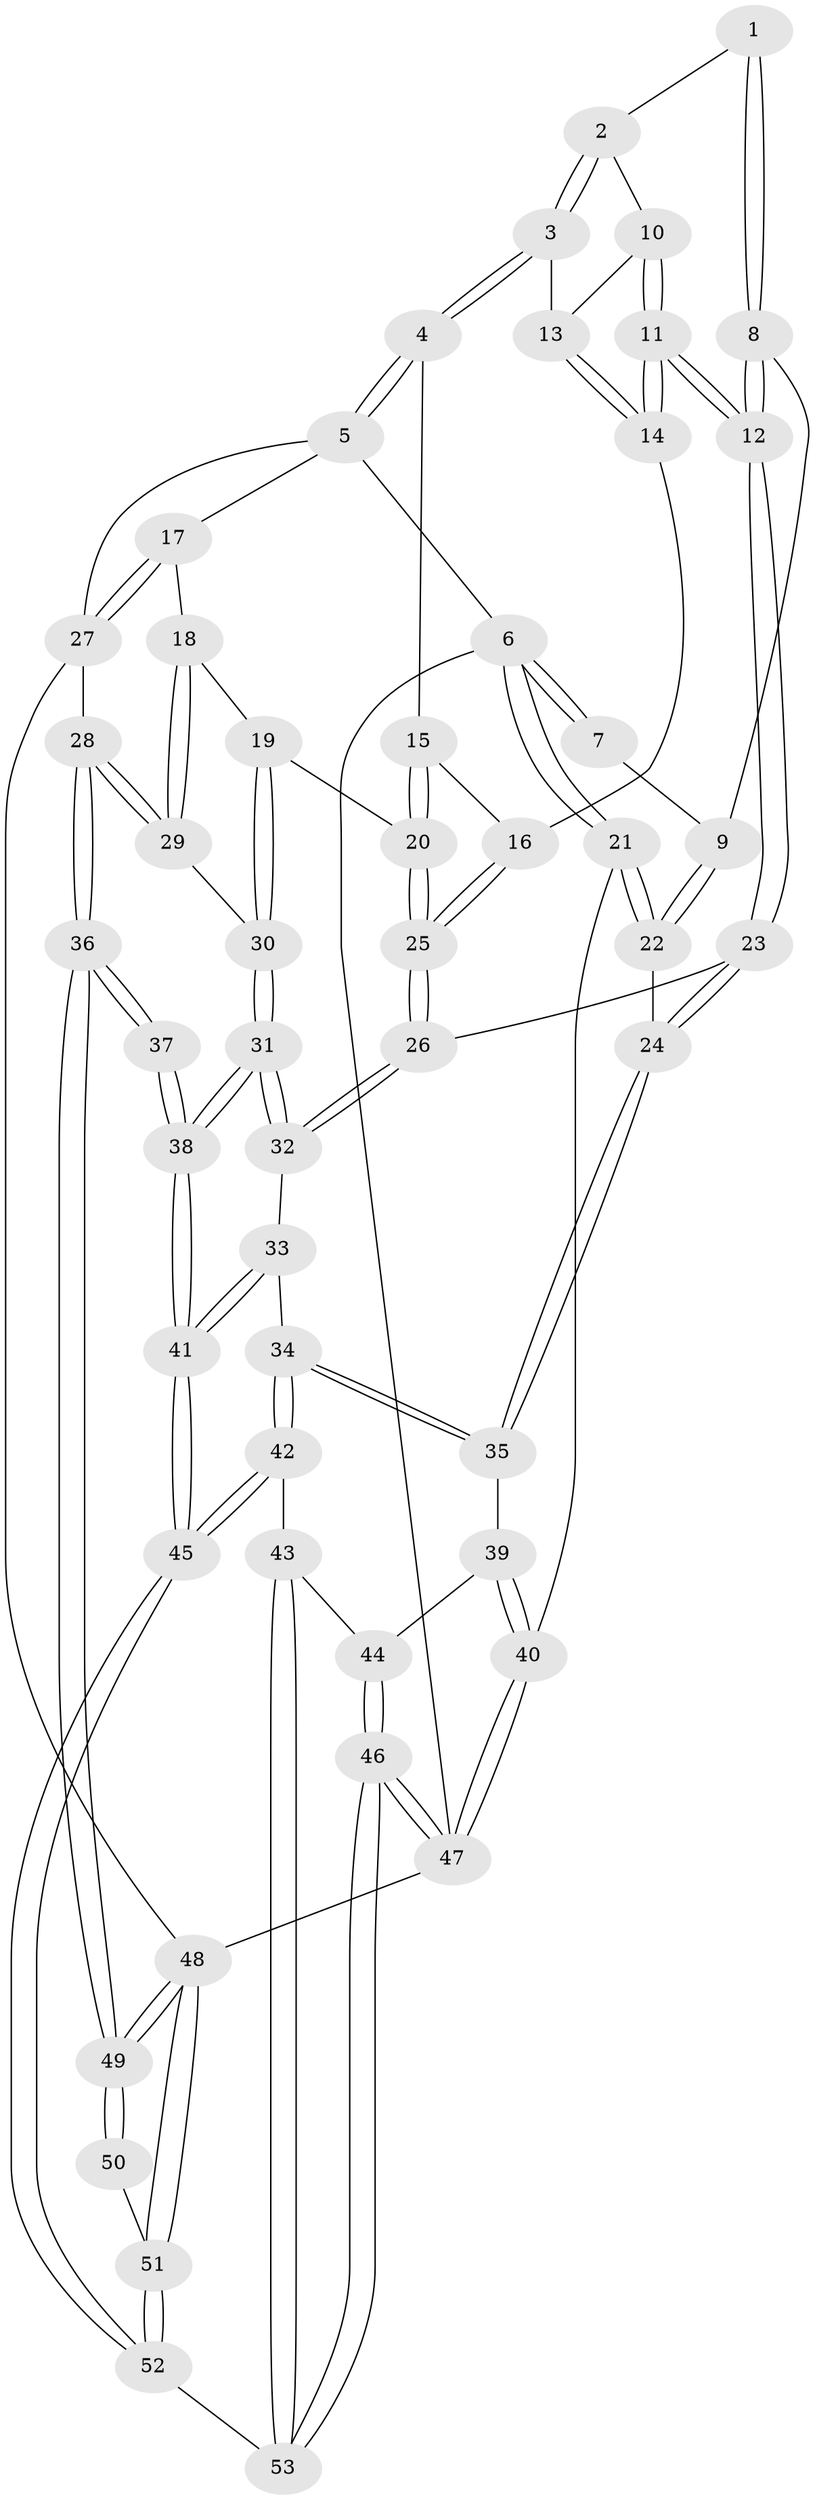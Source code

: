 // coarse degree distribution, {4: 0.38461538461538464, 3: 0.19230769230769232, 5: 0.23076923076923078, 6: 0.11538461538461539, 7: 0.038461538461538464, 8: 0.038461538461538464}
// Generated by graph-tools (version 1.1) at 2025/05/03/04/25 22:05:20]
// undirected, 53 vertices, 129 edges
graph export_dot {
graph [start="1"]
  node [color=gray90,style=filled];
  1 [pos="+0.2900273636639991+0"];
  2 [pos="+0.3239184102701505+0"];
  3 [pos="+0.5225405814405187+0"];
  4 [pos="+0.5604064355778982+0"];
  5 [pos="+0.5990193266308763+0"];
  6 [pos="+0+0"];
  7 [pos="+0.24306297860143494+0"];
  8 [pos="+0.2643973350884911+0.2760010783192148"];
  9 [pos="+0.12771677900560585+0.18918195321402453"];
  10 [pos="+0.3107186805611382+0.23107241268219178"];
  11 [pos="+0.3013762979818555+0.283369710826169"];
  12 [pos="+0.286967806508488+0.2947524882445941"];
  13 [pos="+0.3769633613658718+0.21765596579859792"];
  14 [pos="+0.355562809078493+0.2756912474428952"];
  15 [pos="+0.4561938532374185+0.21087513853936668"];
  16 [pos="+0.40610338602948237+0.29540490094833277"];
  17 [pos="+0.662256680233131+0.07644665083584026"];
  18 [pos="+0.5904746963934774+0.35003734309528184"];
  19 [pos="+0.4918305155219636+0.40487178581758443"];
  20 [pos="+0.4868792122315516+0.4060876663114441"];
  21 [pos="+0+0.429898436080525"];
  22 [pos="+0+0.4161956654020469"];
  23 [pos="+0.25998890544255276+0.4676218215530905"];
  24 [pos="+0.23716900047038347+0.48284960758560025"];
  25 [pos="+0.45598586888576137+0.41637355181936714"];
  26 [pos="+0.42220903396726783+0.4461585030953092"];
  27 [pos="+1+0.34409051100112864"];
  28 [pos="+1+0.5324819150178385"];
  29 [pos="+0.7702569993006307+0.5236069530929198"];
  30 [pos="+0.634274467901351+0.5991303033187362"];
  31 [pos="+0.5631366072738236+0.668877898344159"];
  32 [pos="+0.5046303060781082+0.643742353067363"];
  33 [pos="+0.33670739340688677+0.6860612667984396"];
  34 [pos="+0.2888199266744731+0.6741964413779726"];
  35 [pos="+0.27920770645662524+0.6628755569724378"];
  36 [pos="+1+0.6351984728871931"];
  37 [pos="+0.6787264670875113+0.7870140793676321"];
  38 [pos="+0.5807300049179781+0.7594611488605582"];
  39 [pos="+0.10068896416493571+0.7217994818174241"];
  40 [pos="+0+0.5707853993520828"];
  41 [pos="+0.4779028252620613+0.9365272850774762"];
  42 [pos="+0.25939320575296465+0.7857112110886313"];
  43 [pos="+0.21091080070609622+0.8490230910703207"];
  44 [pos="+0.11957767918666827+0.79088766233494"];
  45 [pos="+0.4749414868631107+0.9495995221233342"];
  46 [pos="+0+1"];
  47 [pos="+0+1"];
  48 [pos="+1+1"];
  49 [pos="+1+1"];
  50 [pos="+0.6889871563960956+0.8074185083743145"];
  51 [pos="+0.7964923076988747+1"];
  52 [pos="+0.46736302988791145+1"];
  53 [pos="+0.20923864494979186+1"];
  1 -- 2;
  1 -- 8;
  1 -- 8;
  2 -- 3;
  2 -- 3;
  2 -- 10;
  3 -- 4;
  3 -- 4;
  3 -- 13;
  4 -- 5;
  4 -- 5;
  4 -- 15;
  5 -- 6;
  5 -- 17;
  5 -- 27;
  6 -- 7;
  6 -- 7;
  6 -- 21;
  6 -- 21;
  6 -- 47;
  7 -- 9;
  8 -- 9;
  8 -- 12;
  8 -- 12;
  9 -- 22;
  9 -- 22;
  10 -- 11;
  10 -- 11;
  10 -- 13;
  11 -- 12;
  11 -- 12;
  11 -- 14;
  11 -- 14;
  12 -- 23;
  12 -- 23;
  13 -- 14;
  13 -- 14;
  14 -- 16;
  15 -- 16;
  15 -- 20;
  15 -- 20;
  16 -- 25;
  16 -- 25;
  17 -- 18;
  17 -- 27;
  17 -- 27;
  18 -- 19;
  18 -- 29;
  18 -- 29;
  19 -- 20;
  19 -- 30;
  19 -- 30;
  20 -- 25;
  20 -- 25;
  21 -- 22;
  21 -- 22;
  21 -- 40;
  22 -- 24;
  23 -- 24;
  23 -- 24;
  23 -- 26;
  24 -- 35;
  24 -- 35;
  25 -- 26;
  25 -- 26;
  26 -- 32;
  26 -- 32;
  27 -- 28;
  27 -- 48;
  28 -- 29;
  28 -- 29;
  28 -- 36;
  28 -- 36;
  29 -- 30;
  30 -- 31;
  30 -- 31;
  31 -- 32;
  31 -- 32;
  31 -- 38;
  31 -- 38;
  32 -- 33;
  33 -- 34;
  33 -- 41;
  33 -- 41;
  34 -- 35;
  34 -- 35;
  34 -- 42;
  34 -- 42;
  35 -- 39;
  36 -- 37;
  36 -- 37;
  36 -- 49;
  36 -- 49;
  37 -- 38;
  37 -- 38;
  38 -- 41;
  38 -- 41;
  39 -- 40;
  39 -- 40;
  39 -- 44;
  40 -- 47;
  40 -- 47;
  41 -- 45;
  41 -- 45;
  42 -- 43;
  42 -- 45;
  42 -- 45;
  43 -- 44;
  43 -- 53;
  43 -- 53;
  44 -- 46;
  44 -- 46;
  45 -- 52;
  45 -- 52;
  46 -- 47;
  46 -- 47;
  46 -- 53;
  46 -- 53;
  47 -- 48;
  48 -- 49;
  48 -- 49;
  48 -- 51;
  48 -- 51;
  49 -- 50;
  49 -- 50;
  50 -- 51;
  51 -- 52;
  51 -- 52;
  52 -- 53;
}
